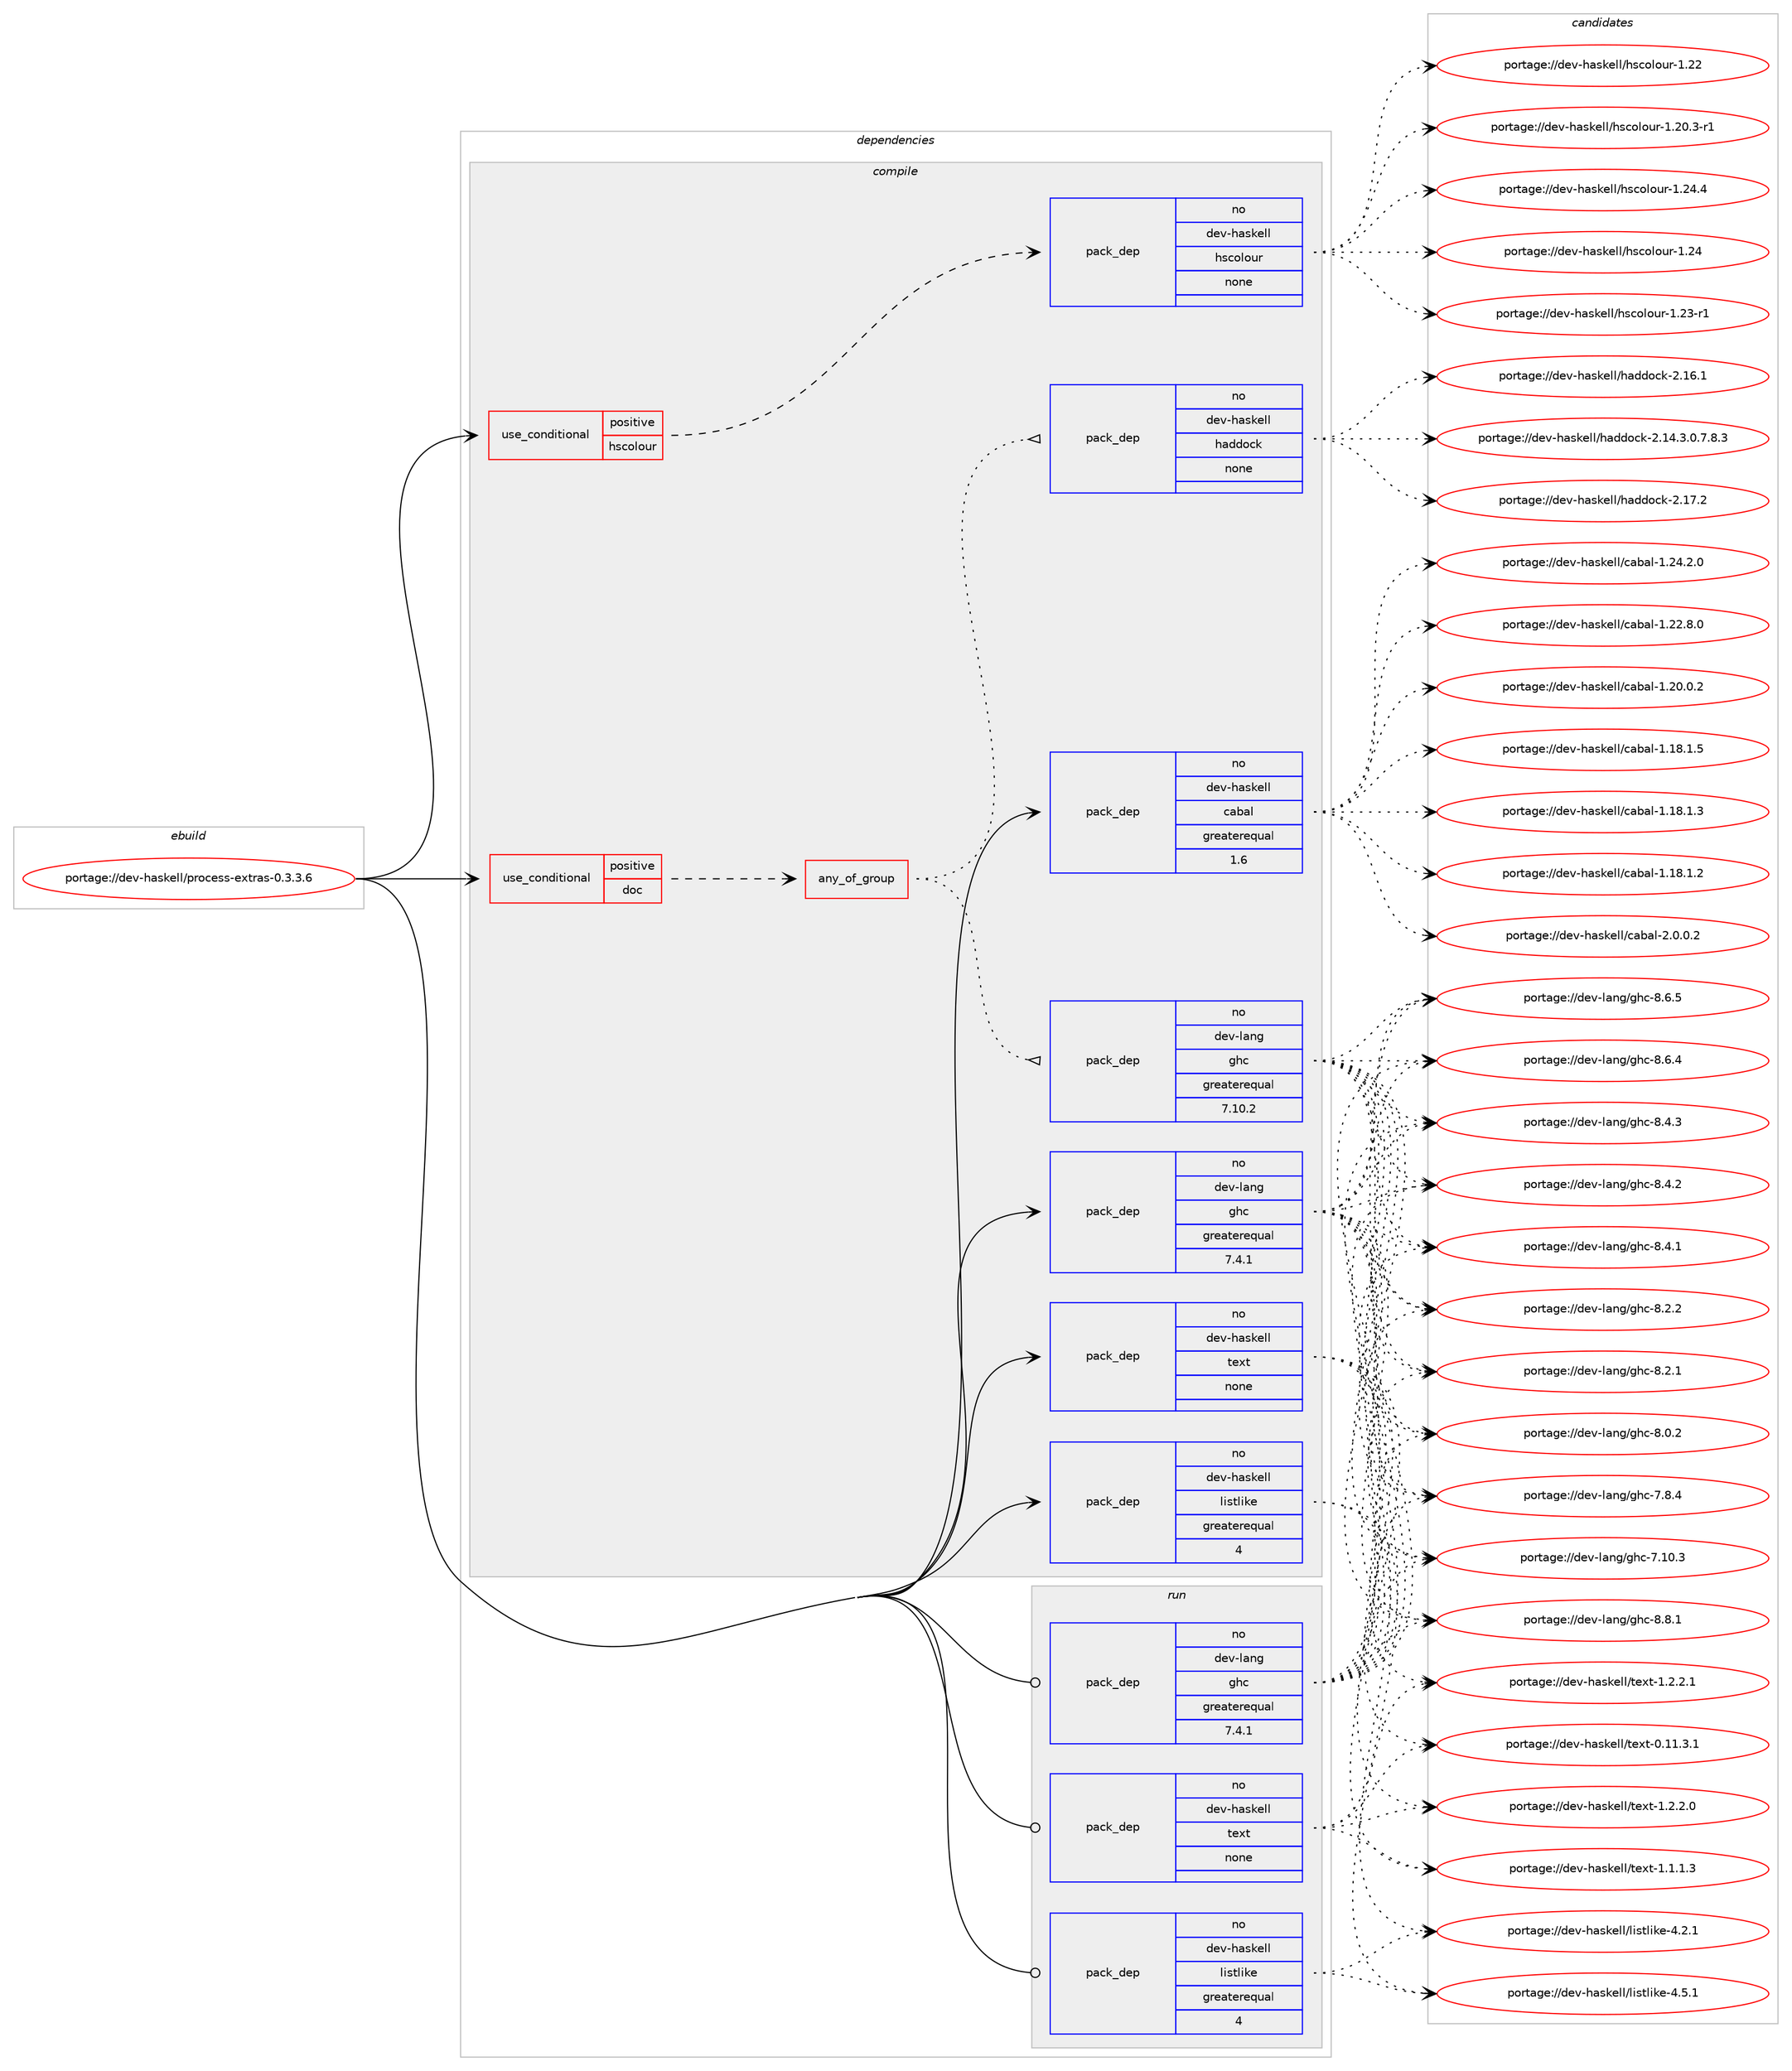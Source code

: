 digraph prolog {

# *************
# Graph options
# *************

newrank=true;
concentrate=true;
compound=true;
graph [rankdir=LR,fontname=Helvetica,fontsize=10,ranksep=1.5];#, ranksep=2.5, nodesep=0.2];
edge  [arrowhead=vee];
node  [fontname=Helvetica,fontsize=10];

# **********
# The ebuild
# **********

subgraph cluster_leftcol {
color=gray;
label=<<i>ebuild</i>>;
id [label="portage://dev-haskell/process-extras-0.3.3.6", color=red, width=4, href="../dev-haskell/process-extras-0.3.3.6.svg"];
}

# ****************
# The dependencies
# ****************

subgraph cluster_midcol {
color=gray;
label=<<i>dependencies</i>>;
subgraph cluster_compile {
fillcolor="#eeeeee";
style=filled;
label=<<i>compile</i>>;
subgraph cond132147 {
dependency547991 [label=<<TABLE BORDER="0" CELLBORDER="1" CELLSPACING="0" CELLPADDING="4"><TR><TD ROWSPAN="3" CELLPADDING="10">use_conditional</TD></TR><TR><TD>positive</TD></TR><TR><TD>doc</TD></TR></TABLE>>, shape=none, color=red];
subgraph any5892 {
dependency547992 [label=<<TABLE BORDER="0" CELLBORDER="1" CELLSPACING="0" CELLPADDING="4"><TR><TD CELLPADDING="10">any_of_group</TD></TR></TABLE>>, shape=none, color=red];subgraph pack409715 {
dependency547993 [label=<<TABLE BORDER="0" CELLBORDER="1" CELLSPACING="0" CELLPADDING="4" WIDTH="220"><TR><TD ROWSPAN="6" CELLPADDING="30">pack_dep</TD></TR><TR><TD WIDTH="110">no</TD></TR><TR><TD>dev-haskell</TD></TR><TR><TD>haddock</TD></TR><TR><TD>none</TD></TR><TR><TD></TD></TR></TABLE>>, shape=none, color=blue];
}
dependency547992:e -> dependency547993:w [weight=20,style="dotted",arrowhead="oinv"];
subgraph pack409716 {
dependency547994 [label=<<TABLE BORDER="0" CELLBORDER="1" CELLSPACING="0" CELLPADDING="4" WIDTH="220"><TR><TD ROWSPAN="6" CELLPADDING="30">pack_dep</TD></TR><TR><TD WIDTH="110">no</TD></TR><TR><TD>dev-lang</TD></TR><TR><TD>ghc</TD></TR><TR><TD>greaterequal</TD></TR><TR><TD>7.10.2</TD></TR></TABLE>>, shape=none, color=blue];
}
dependency547992:e -> dependency547994:w [weight=20,style="dotted",arrowhead="oinv"];
}
dependency547991:e -> dependency547992:w [weight=20,style="dashed",arrowhead="vee"];
}
id:e -> dependency547991:w [weight=20,style="solid",arrowhead="vee"];
subgraph cond132148 {
dependency547995 [label=<<TABLE BORDER="0" CELLBORDER="1" CELLSPACING="0" CELLPADDING="4"><TR><TD ROWSPAN="3" CELLPADDING="10">use_conditional</TD></TR><TR><TD>positive</TD></TR><TR><TD>hscolour</TD></TR></TABLE>>, shape=none, color=red];
subgraph pack409717 {
dependency547996 [label=<<TABLE BORDER="0" CELLBORDER="1" CELLSPACING="0" CELLPADDING="4" WIDTH="220"><TR><TD ROWSPAN="6" CELLPADDING="30">pack_dep</TD></TR><TR><TD WIDTH="110">no</TD></TR><TR><TD>dev-haskell</TD></TR><TR><TD>hscolour</TD></TR><TR><TD>none</TD></TR><TR><TD></TD></TR></TABLE>>, shape=none, color=blue];
}
dependency547995:e -> dependency547996:w [weight=20,style="dashed",arrowhead="vee"];
}
id:e -> dependency547995:w [weight=20,style="solid",arrowhead="vee"];
subgraph pack409718 {
dependency547997 [label=<<TABLE BORDER="0" CELLBORDER="1" CELLSPACING="0" CELLPADDING="4" WIDTH="220"><TR><TD ROWSPAN="6" CELLPADDING="30">pack_dep</TD></TR><TR><TD WIDTH="110">no</TD></TR><TR><TD>dev-haskell</TD></TR><TR><TD>cabal</TD></TR><TR><TD>greaterequal</TD></TR><TR><TD>1.6</TD></TR></TABLE>>, shape=none, color=blue];
}
id:e -> dependency547997:w [weight=20,style="solid",arrowhead="vee"];
subgraph pack409719 {
dependency547998 [label=<<TABLE BORDER="0" CELLBORDER="1" CELLSPACING="0" CELLPADDING="4" WIDTH="220"><TR><TD ROWSPAN="6" CELLPADDING="30">pack_dep</TD></TR><TR><TD WIDTH="110">no</TD></TR><TR><TD>dev-haskell</TD></TR><TR><TD>listlike</TD></TR><TR><TD>greaterequal</TD></TR><TR><TD>4</TD></TR></TABLE>>, shape=none, color=blue];
}
id:e -> dependency547998:w [weight=20,style="solid",arrowhead="vee"];
subgraph pack409720 {
dependency547999 [label=<<TABLE BORDER="0" CELLBORDER="1" CELLSPACING="0" CELLPADDING="4" WIDTH="220"><TR><TD ROWSPAN="6" CELLPADDING="30">pack_dep</TD></TR><TR><TD WIDTH="110">no</TD></TR><TR><TD>dev-haskell</TD></TR><TR><TD>text</TD></TR><TR><TD>none</TD></TR><TR><TD></TD></TR></TABLE>>, shape=none, color=blue];
}
id:e -> dependency547999:w [weight=20,style="solid",arrowhead="vee"];
subgraph pack409721 {
dependency548000 [label=<<TABLE BORDER="0" CELLBORDER="1" CELLSPACING="0" CELLPADDING="4" WIDTH="220"><TR><TD ROWSPAN="6" CELLPADDING="30">pack_dep</TD></TR><TR><TD WIDTH="110">no</TD></TR><TR><TD>dev-lang</TD></TR><TR><TD>ghc</TD></TR><TR><TD>greaterequal</TD></TR><TR><TD>7.4.1</TD></TR></TABLE>>, shape=none, color=blue];
}
id:e -> dependency548000:w [weight=20,style="solid",arrowhead="vee"];
}
subgraph cluster_compileandrun {
fillcolor="#eeeeee";
style=filled;
label=<<i>compile and run</i>>;
}
subgraph cluster_run {
fillcolor="#eeeeee";
style=filled;
label=<<i>run</i>>;
subgraph pack409722 {
dependency548001 [label=<<TABLE BORDER="0" CELLBORDER="1" CELLSPACING="0" CELLPADDING="4" WIDTH="220"><TR><TD ROWSPAN="6" CELLPADDING="30">pack_dep</TD></TR><TR><TD WIDTH="110">no</TD></TR><TR><TD>dev-haskell</TD></TR><TR><TD>listlike</TD></TR><TR><TD>greaterequal</TD></TR><TR><TD>4</TD></TR></TABLE>>, shape=none, color=blue];
}
id:e -> dependency548001:w [weight=20,style="solid",arrowhead="odot"];
subgraph pack409723 {
dependency548002 [label=<<TABLE BORDER="0" CELLBORDER="1" CELLSPACING="0" CELLPADDING="4" WIDTH="220"><TR><TD ROWSPAN="6" CELLPADDING="30">pack_dep</TD></TR><TR><TD WIDTH="110">no</TD></TR><TR><TD>dev-haskell</TD></TR><TR><TD>text</TD></TR><TR><TD>none</TD></TR><TR><TD></TD></TR></TABLE>>, shape=none, color=blue];
}
id:e -> dependency548002:w [weight=20,style="solid",arrowhead="odot"];
subgraph pack409724 {
dependency548003 [label=<<TABLE BORDER="0" CELLBORDER="1" CELLSPACING="0" CELLPADDING="4" WIDTH="220"><TR><TD ROWSPAN="6" CELLPADDING="30">pack_dep</TD></TR><TR><TD WIDTH="110">no</TD></TR><TR><TD>dev-lang</TD></TR><TR><TD>ghc</TD></TR><TR><TD>greaterequal</TD></TR><TR><TD>7.4.1</TD></TR></TABLE>>, shape=none, color=blue];
}
id:e -> dependency548003:w [weight=20,style="solid",arrowhead="odot"];
}
}

# **************
# The candidates
# **************

subgraph cluster_choices {
rank=same;
color=gray;
label=<<i>candidates</i>>;

subgraph choice409715 {
color=black;
nodesep=1;
choice100101118451049711510710110810847104971001001119910745504649554650 [label="portage://dev-haskell/haddock-2.17.2", color=red, width=4,href="../dev-haskell/haddock-2.17.2.svg"];
choice100101118451049711510710110810847104971001001119910745504649544649 [label="portage://dev-haskell/haddock-2.16.1", color=red, width=4,href="../dev-haskell/haddock-2.16.1.svg"];
choice1001011184510497115107101108108471049710010011199107455046495246514648465546564651 [label="portage://dev-haskell/haddock-2.14.3.0.7.8.3", color=red, width=4,href="../dev-haskell/haddock-2.14.3.0.7.8.3.svg"];
dependency547993:e -> choice100101118451049711510710110810847104971001001119910745504649554650:w [style=dotted,weight="100"];
dependency547993:e -> choice100101118451049711510710110810847104971001001119910745504649544649:w [style=dotted,weight="100"];
dependency547993:e -> choice1001011184510497115107101108108471049710010011199107455046495246514648465546564651:w [style=dotted,weight="100"];
}
subgraph choice409716 {
color=black;
nodesep=1;
choice10010111845108971101034710310499455646564649 [label="portage://dev-lang/ghc-8.8.1", color=red, width=4,href="../dev-lang/ghc-8.8.1.svg"];
choice10010111845108971101034710310499455646544653 [label="portage://dev-lang/ghc-8.6.5", color=red, width=4,href="../dev-lang/ghc-8.6.5.svg"];
choice10010111845108971101034710310499455646544652 [label="portage://dev-lang/ghc-8.6.4", color=red, width=4,href="../dev-lang/ghc-8.6.4.svg"];
choice10010111845108971101034710310499455646524651 [label="portage://dev-lang/ghc-8.4.3", color=red, width=4,href="../dev-lang/ghc-8.4.3.svg"];
choice10010111845108971101034710310499455646524650 [label="portage://dev-lang/ghc-8.4.2", color=red, width=4,href="../dev-lang/ghc-8.4.2.svg"];
choice10010111845108971101034710310499455646524649 [label="portage://dev-lang/ghc-8.4.1", color=red, width=4,href="../dev-lang/ghc-8.4.1.svg"];
choice10010111845108971101034710310499455646504650 [label="portage://dev-lang/ghc-8.2.2", color=red, width=4,href="../dev-lang/ghc-8.2.2.svg"];
choice10010111845108971101034710310499455646504649 [label="portage://dev-lang/ghc-8.2.1", color=red, width=4,href="../dev-lang/ghc-8.2.1.svg"];
choice10010111845108971101034710310499455646484650 [label="portage://dev-lang/ghc-8.0.2", color=red, width=4,href="../dev-lang/ghc-8.0.2.svg"];
choice10010111845108971101034710310499455546564652 [label="portage://dev-lang/ghc-7.8.4", color=red, width=4,href="../dev-lang/ghc-7.8.4.svg"];
choice1001011184510897110103471031049945554649484651 [label="portage://dev-lang/ghc-7.10.3", color=red, width=4,href="../dev-lang/ghc-7.10.3.svg"];
dependency547994:e -> choice10010111845108971101034710310499455646564649:w [style=dotted,weight="100"];
dependency547994:e -> choice10010111845108971101034710310499455646544653:w [style=dotted,weight="100"];
dependency547994:e -> choice10010111845108971101034710310499455646544652:w [style=dotted,weight="100"];
dependency547994:e -> choice10010111845108971101034710310499455646524651:w [style=dotted,weight="100"];
dependency547994:e -> choice10010111845108971101034710310499455646524650:w [style=dotted,weight="100"];
dependency547994:e -> choice10010111845108971101034710310499455646524649:w [style=dotted,weight="100"];
dependency547994:e -> choice10010111845108971101034710310499455646504650:w [style=dotted,weight="100"];
dependency547994:e -> choice10010111845108971101034710310499455646504649:w [style=dotted,weight="100"];
dependency547994:e -> choice10010111845108971101034710310499455646484650:w [style=dotted,weight="100"];
dependency547994:e -> choice10010111845108971101034710310499455546564652:w [style=dotted,weight="100"];
dependency547994:e -> choice1001011184510897110103471031049945554649484651:w [style=dotted,weight="100"];
}
subgraph choice409717 {
color=black;
nodesep=1;
choice1001011184510497115107101108108471041159911110811111711445494650524652 [label="portage://dev-haskell/hscolour-1.24.4", color=red, width=4,href="../dev-haskell/hscolour-1.24.4.svg"];
choice100101118451049711510710110810847104115991111081111171144549465052 [label="portage://dev-haskell/hscolour-1.24", color=red, width=4,href="../dev-haskell/hscolour-1.24.svg"];
choice1001011184510497115107101108108471041159911110811111711445494650514511449 [label="portage://dev-haskell/hscolour-1.23-r1", color=red, width=4,href="../dev-haskell/hscolour-1.23-r1.svg"];
choice100101118451049711510710110810847104115991111081111171144549465050 [label="portage://dev-haskell/hscolour-1.22", color=red, width=4,href="../dev-haskell/hscolour-1.22.svg"];
choice10010111845104971151071011081084710411599111108111117114454946504846514511449 [label="portage://dev-haskell/hscolour-1.20.3-r1", color=red, width=4,href="../dev-haskell/hscolour-1.20.3-r1.svg"];
dependency547996:e -> choice1001011184510497115107101108108471041159911110811111711445494650524652:w [style=dotted,weight="100"];
dependency547996:e -> choice100101118451049711510710110810847104115991111081111171144549465052:w [style=dotted,weight="100"];
dependency547996:e -> choice1001011184510497115107101108108471041159911110811111711445494650514511449:w [style=dotted,weight="100"];
dependency547996:e -> choice100101118451049711510710110810847104115991111081111171144549465050:w [style=dotted,weight="100"];
dependency547996:e -> choice10010111845104971151071011081084710411599111108111117114454946504846514511449:w [style=dotted,weight="100"];
}
subgraph choice409718 {
color=black;
nodesep=1;
choice100101118451049711510710110810847999798971084550464846484650 [label="portage://dev-haskell/cabal-2.0.0.2", color=red, width=4,href="../dev-haskell/cabal-2.0.0.2.svg"];
choice10010111845104971151071011081084799979897108454946505246504648 [label="portage://dev-haskell/cabal-1.24.2.0", color=red, width=4,href="../dev-haskell/cabal-1.24.2.0.svg"];
choice10010111845104971151071011081084799979897108454946505046564648 [label="portage://dev-haskell/cabal-1.22.8.0", color=red, width=4,href="../dev-haskell/cabal-1.22.8.0.svg"];
choice10010111845104971151071011081084799979897108454946504846484650 [label="portage://dev-haskell/cabal-1.20.0.2", color=red, width=4,href="../dev-haskell/cabal-1.20.0.2.svg"];
choice10010111845104971151071011081084799979897108454946495646494653 [label="portage://dev-haskell/cabal-1.18.1.5", color=red, width=4,href="../dev-haskell/cabal-1.18.1.5.svg"];
choice10010111845104971151071011081084799979897108454946495646494651 [label="portage://dev-haskell/cabal-1.18.1.3", color=red, width=4,href="../dev-haskell/cabal-1.18.1.3.svg"];
choice10010111845104971151071011081084799979897108454946495646494650 [label="portage://dev-haskell/cabal-1.18.1.2", color=red, width=4,href="../dev-haskell/cabal-1.18.1.2.svg"];
dependency547997:e -> choice100101118451049711510710110810847999798971084550464846484650:w [style=dotted,weight="100"];
dependency547997:e -> choice10010111845104971151071011081084799979897108454946505246504648:w [style=dotted,weight="100"];
dependency547997:e -> choice10010111845104971151071011081084799979897108454946505046564648:w [style=dotted,weight="100"];
dependency547997:e -> choice10010111845104971151071011081084799979897108454946504846484650:w [style=dotted,weight="100"];
dependency547997:e -> choice10010111845104971151071011081084799979897108454946495646494653:w [style=dotted,weight="100"];
dependency547997:e -> choice10010111845104971151071011081084799979897108454946495646494651:w [style=dotted,weight="100"];
dependency547997:e -> choice10010111845104971151071011081084799979897108454946495646494650:w [style=dotted,weight="100"];
}
subgraph choice409719 {
color=black;
nodesep=1;
choice100101118451049711510710110810847108105115116108105107101455246534649 [label="portage://dev-haskell/listlike-4.5.1", color=red, width=4,href="../dev-haskell/listlike-4.5.1.svg"];
choice100101118451049711510710110810847108105115116108105107101455246504649 [label="portage://dev-haskell/listlike-4.2.1", color=red, width=4,href="../dev-haskell/listlike-4.2.1.svg"];
dependency547998:e -> choice100101118451049711510710110810847108105115116108105107101455246534649:w [style=dotted,weight="100"];
dependency547998:e -> choice100101118451049711510710110810847108105115116108105107101455246504649:w [style=dotted,weight="100"];
}
subgraph choice409720 {
color=black;
nodesep=1;
choice1001011184510497115107101108108471161011201164549465046504649 [label="portage://dev-haskell/text-1.2.2.1", color=red, width=4,href="../dev-haskell/text-1.2.2.1.svg"];
choice1001011184510497115107101108108471161011201164549465046504648 [label="portage://dev-haskell/text-1.2.2.0", color=red, width=4,href="../dev-haskell/text-1.2.2.0.svg"];
choice1001011184510497115107101108108471161011201164549464946494651 [label="portage://dev-haskell/text-1.1.1.3", color=red, width=4,href="../dev-haskell/text-1.1.1.3.svg"];
choice100101118451049711510710110810847116101120116454846494946514649 [label="portage://dev-haskell/text-0.11.3.1", color=red, width=4,href="../dev-haskell/text-0.11.3.1.svg"];
dependency547999:e -> choice1001011184510497115107101108108471161011201164549465046504649:w [style=dotted,weight="100"];
dependency547999:e -> choice1001011184510497115107101108108471161011201164549465046504648:w [style=dotted,weight="100"];
dependency547999:e -> choice1001011184510497115107101108108471161011201164549464946494651:w [style=dotted,weight="100"];
dependency547999:e -> choice100101118451049711510710110810847116101120116454846494946514649:w [style=dotted,weight="100"];
}
subgraph choice409721 {
color=black;
nodesep=1;
choice10010111845108971101034710310499455646564649 [label="portage://dev-lang/ghc-8.8.1", color=red, width=4,href="../dev-lang/ghc-8.8.1.svg"];
choice10010111845108971101034710310499455646544653 [label="portage://dev-lang/ghc-8.6.5", color=red, width=4,href="../dev-lang/ghc-8.6.5.svg"];
choice10010111845108971101034710310499455646544652 [label="portage://dev-lang/ghc-8.6.4", color=red, width=4,href="../dev-lang/ghc-8.6.4.svg"];
choice10010111845108971101034710310499455646524651 [label="portage://dev-lang/ghc-8.4.3", color=red, width=4,href="../dev-lang/ghc-8.4.3.svg"];
choice10010111845108971101034710310499455646524650 [label="portage://dev-lang/ghc-8.4.2", color=red, width=4,href="../dev-lang/ghc-8.4.2.svg"];
choice10010111845108971101034710310499455646524649 [label="portage://dev-lang/ghc-8.4.1", color=red, width=4,href="../dev-lang/ghc-8.4.1.svg"];
choice10010111845108971101034710310499455646504650 [label="portage://dev-lang/ghc-8.2.2", color=red, width=4,href="../dev-lang/ghc-8.2.2.svg"];
choice10010111845108971101034710310499455646504649 [label="portage://dev-lang/ghc-8.2.1", color=red, width=4,href="../dev-lang/ghc-8.2.1.svg"];
choice10010111845108971101034710310499455646484650 [label="portage://dev-lang/ghc-8.0.2", color=red, width=4,href="../dev-lang/ghc-8.0.2.svg"];
choice10010111845108971101034710310499455546564652 [label="portage://dev-lang/ghc-7.8.4", color=red, width=4,href="../dev-lang/ghc-7.8.4.svg"];
choice1001011184510897110103471031049945554649484651 [label="portage://dev-lang/ghc-7.10.3", color=red, width=4,href="../dev-lang/ghc-7.10.3.svg"];
dependency548000:e -> choice10010111845108971101034710310499455646564649:w [style=dotted,weight="100"];
dependency548000:e -> choice10010111845108971101034710310499455646544653:w [style=dotted,weight="100"];
dependency548000:e -> choice10010111845108971101034710310499455646544652:w [style=dotted,weight="100"];
dependency548000:e -> choice10010111845108971101034710310499455646524651:w [style=dotted,weight="100"];
dependency548000:e -> choice10010111845108971101034710310499455646524650:w [style=dotted,weight="100"];
dependency548000:e -> choice10010111845108971101034710310499455646524649:w [style=dotted,weight="100"];
dependency548000:e -> choice10010111845108971101034710310499455646504650:w [style=dotted,weight="100"];
dependency548000:e -> choice10010111845108971101034710310499455646504649:w [style=dotted,weight="100"];
dependency548000:e -> choice10010111845108971101034710310499455646484650:w [style=dotted,weight="100"];
dependency548000:e -> choice10010111845108971101034710310499455546564652:w [style=dotted,weight="100"];
dependency548000:e -> choice1001011184510897110103471031049945554649484651:w [style=dotted,weight="100"];
}
subgraph choice409722 {
color=black;
nodesep=1;
choice100101118451049711510710110810847108105115116108105107101455246534649 [label="portage://dev-haskell/listlike-4.5.1", color=red, width=4,href="../dev-haskell/listlike-4.5.1.svg"];
choice100101118451049711510710110810847108105115116108105107101455246504649 [label="portage://dev-haskell/listlike-4.2.1", color=red, width=4,href="../dev-haskell/listlike-4.2.1.svg"];
dependency548001:e -> choice100101118451049711510710110810847108105115116108105107101455246534649:w [style=dotted,weight="100"];
dependency548001:e -> choice100101118451049711510710110810847108105115116108105107101455246504649:w [style=dotted,weight="100"];
}
subgraph choice409723 {
color=black;
nodesep=1;
choice1001011184510497115107101108108471161011201164549465046504649 [label="portage://dev-haskell/text-1.2.2.1", color=red, width=4,href="../dev-haskell/text-1.2.2.1.svg"];
choice1001011184510497115107101108108471161011201164549465046504648 [label="portage://dev-haskell/text-1.2.2.0", color=red, width=4,href="../dev-haskell/text-1.2.2.0.svg"];
choice1001011184510497115107101108108471161011201164549464946494651 [label="portage://dev-haskell/text-1.1.1.3", color=red, width=4,href="../dev-haskell/text-1.1.1.3.svg"];
choice100101118451049711510710110810847116101120116454846494946514649 [label="portage://dev-haskell/text-0.11.3.1", color=red, width=4,href="../dev-haskell/text-0.11.3.1.svg"];
dependency548002:e -> choice1001011184510497115107101108108471161011201164549465046504649:w [style=dotted,weight="100"];
dependency548002:e -> choice1001011184510497115107101108108471161011201164549465046504648:w [style=dotted,weight="100"];
dependency548002:e -> choice1001011184510497115107101108108471161011201164549464946494651:w [style=dotted,weight="100"];
dependency548002:e -> choice100101118451049711510710110810847116101120116454846494946514649:w [style=dotted,weight="100"];
}
subgraph choice409724 {
color=black;
nodesep=1;
choice10010111845108971101034710310499455646564649 [label="portage://dev-lang/ghc-8.8.1", color=red, width=4,href="../dev-lang/ghc-8.8.1.svg"];
choice10010111845108971101034710310499455646544653 [label="portage://dev-lang/ghc-8.6.5", color=red, width=4,href="../dev-lang/ghc-8.6.5.svg"];
choice10010111845108971101034710310499455646544652 [label="portage://dev-lang/ghc-8.6.4", color=red, width=4,href="../dev-lang/ghc-8.6.4.svg"];
choice10010111845108971101034710310499455646524651 [label="portage://dev-lang/ghc-8.4.3", color=red, width=4,href="../dev-lang/ghc-8.4.3.svg"];
choice10010111845108971101034710310499455646524650 [label="portage://dev-lang/ghc-8.4.2", color=red, width=4,href="../dev-lang/ghc-8.4.2.svg"];
choice10010111845108971101034710310499455646524649 [label="portage://dev-lang/ghc-8.4.1", color=red, width=4,href="../dev-lang/ghc-8.4.1.svg"];
choice10010111845108971101034710310499455646504650 [label="portage://dev-lang/ghc-8.2.2", color=red, width=4,href="../dev-lang/ghc-8.2.2.svg"];
choice10010111845108971101034710310499455646504649 [label="portage://dev-lang/ghc-8.2.1", color=red, width=4,href="../dev-lang/ghc-8.2.1.svg"];
choice10010111845108971101034710310499455646484650 [label="portage://dev-lang/ghc-8.0.2", color=red, width=4,href="../dev-lang/ghc-8.0.2.svg"];
choice10010111845108971101034710310499455546564652 [label="portage://dev-lang/ghc-7.8.4", color=red, width=4,href="../dev-lang/ghc-7.8.4.svg"];
choice1001011184510897110103471031049945554649484651 [label="portage://dev-lang/ghc-7.10.3", color=red, width=4,href="../dev-lang/ghc-7.10.3.svg"];
dependency548003:e -> choice10010111845108971101034710310499455646564649:w [style=dotted,weight="100"];
dependency548003:e -> choice10010111845108971101034710310499455646544653:w [style=dotted,weight="100"];
dependency548003:e -> choice10010111845108971101034710310499455646544652:w [style=dotted,weight="100"];
dependency548003:e -> choice10010111845108971101034710310499455646524651:w [style=dotted,weight="100"];
dependency548003:e -> choice10010111845108971101034710310499455646524650:w [style=dotted,weight="100"];
dependency548003:e -> choice10010111845108971101034710310499455646524649:w [style=dotted,weight="100"];
dependency548003:e -> choice10010111845108971101034710310499455646504650:w [style=dotted,weight="100"];
dependency548003:e -> choice10010111845108971101034710310499455646504649:w [style=dotted,weight="100"];
dependency548003:e -> choice10010111845108971101034710310499455646484650:w [style=dotted,weight="100"];
dependency548003:e -> choice10010111845108971101034710310499455546564652:w [style=dotted,weight="100"];
dependency548003:e -> choice1001011184510897110103471031049945554649484651:w [style=dotted,weight="100"];
}
}

}
